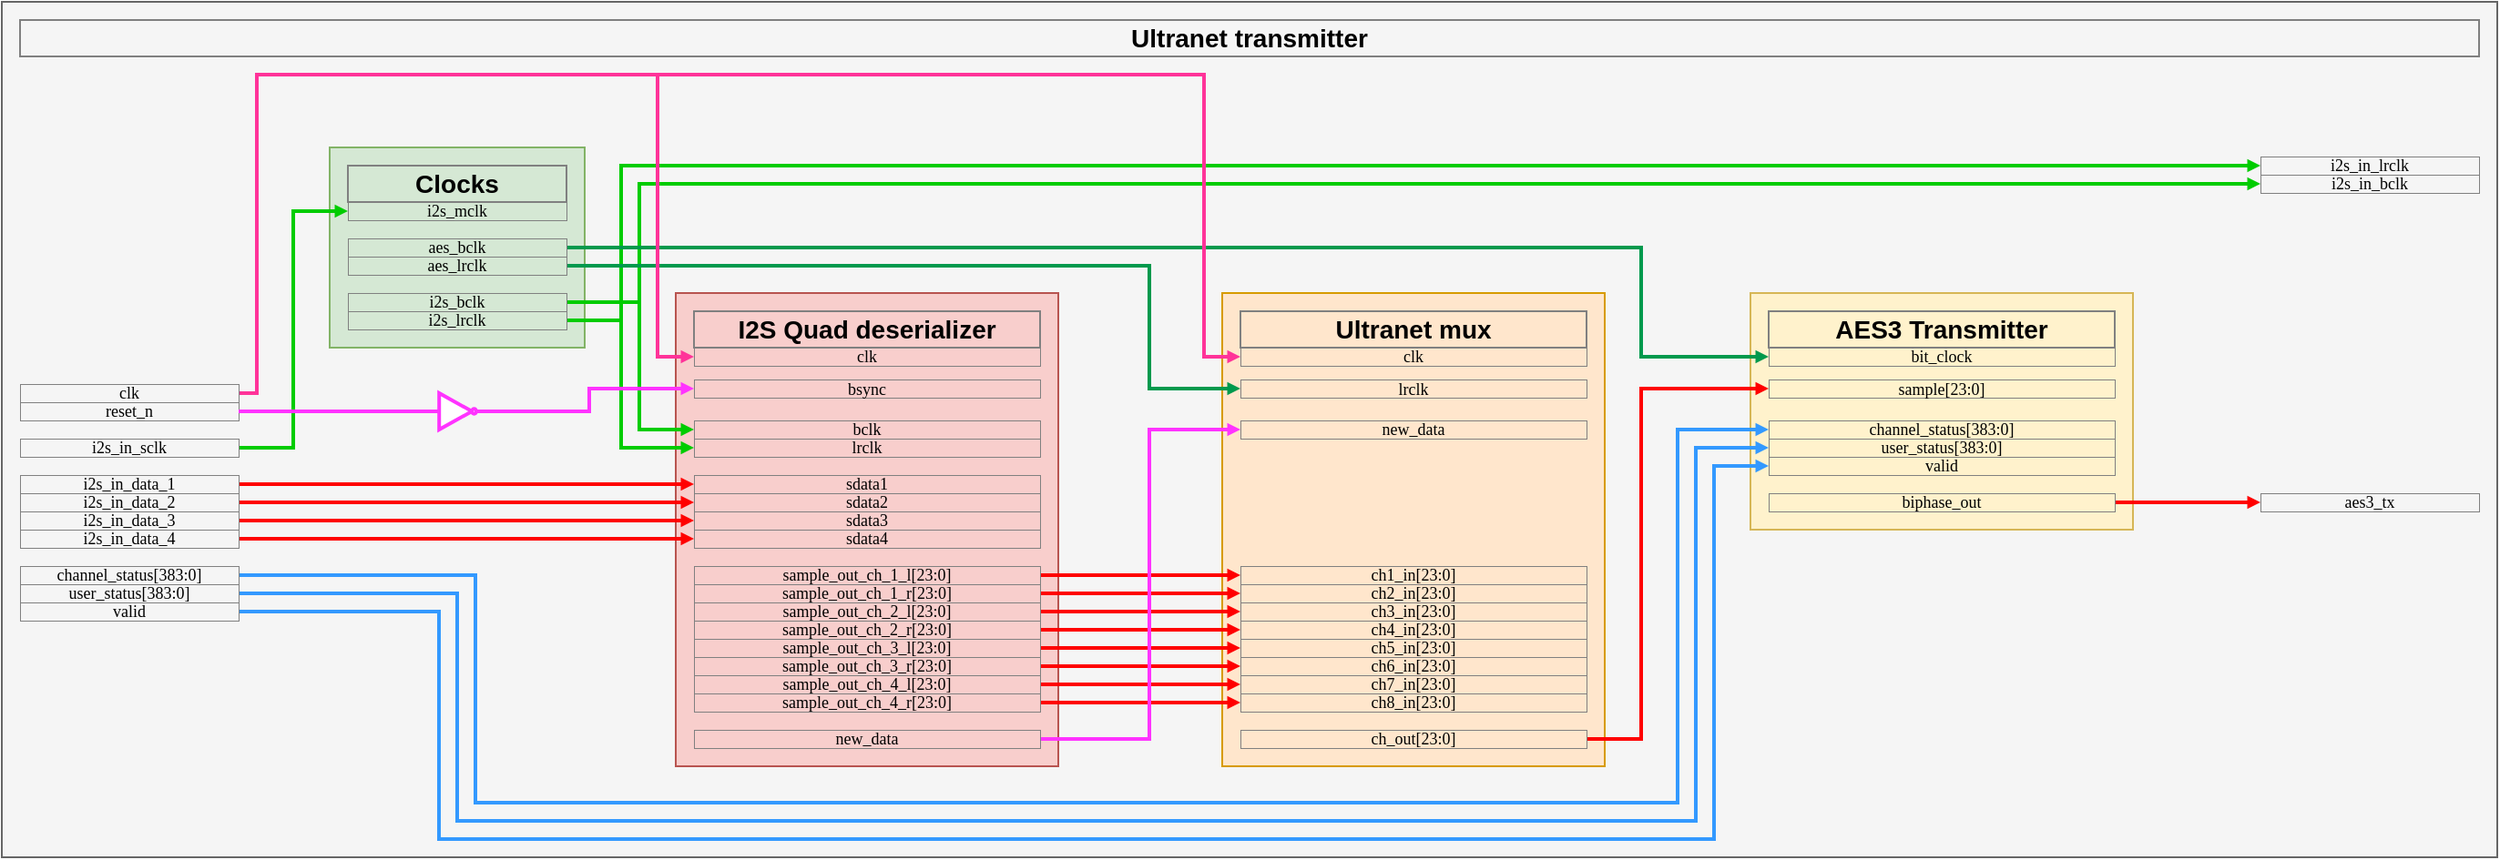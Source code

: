 <mxfile version="24.7.17">
  <diagram name="Page-1" id="yLKYYN4kym3JpWDRvyjv">
    <mxGraphModel dx="2223" dy="744" grid="1" gridSize="10" guides="1" tooltips="1" connect="1" arrows="1" fold="1" page="1" pageScale="1" pageWidth="850" pageHeight="1100" math="0" shadow="0">
      <root>
        <mxCell id="0" />
        <mxCell id="1" parent="0" />
        <mxCell id="mt_XtcyPG28tDqp2J6EG-84" value="" style="rounded=1;whiteSpace=wrap;html=1;fillColor=#f5f5f5;strokeColor=#666666;fontColor=#333333;arcSize=0;" vertex="1" parent="1">
          <mxGeometry x="-60" y="380" width="1370" height="470" as="geometry" />
        </mxCell>
        <mxCell id="mt_XtcyPG28tDqp2J6EG-12" value="" style="rounded=1;whiteSpace=wrap;html=1;fillColor=#f8cecc;strokeColor=#b85450;arcSize=0;" vertex="1" parent="1">
          <mxGeometry x="310" y="540" width="210" height="260" as="geometry" />
        </mxCell>
        <mxCell id="mt_XtcyPG28tDqp2J6EG-51" value="" style="rounded=1;whiteSpace=wrap;html=1;fillColor=#fff2cc;strokeColor=#d6b656;arcSize=0;" vertex="1" parent="1">
          <mxGeometry x="900" y="540" width="210" height="130" as="geometry" />
        </mxCell>
        <mxCell id="mt_XtcyPG28tDqp2J6EG-32" value="" style="rounded=1;whiteSpace=wrap;html=1;fillColor=#ffe6cc;strokeColor=#d79b00;arcSize=0;" vertex="1" parent="1">
          <mxGeometry x="610" y="540" width="210" height="260" as="geometry" />
        </mxCell>
        <mxCell id="mt_XtcyPG28tDqp2J6EG-4" value="" style="rounded=1;whiteSpace=wrap;html=1;fillColor=#d5e8d4;strokeColor=#82b366;arcSize=0;" vertex="1" parent="1">
          <mxGeometry x="120" y="460" width="140" height="110" as="geometry" />
        </mxCell>
        <mxCell id="mt_XtcyPG28tDqp2J6EG-5" value="Clocks" style="text;html=1;align=center;verticalAlign=middle;whiteSpace=wrap;rounded=0;fontSize=14;fontStyle=1;strokeColor=#808080;strokeWidth=1;" vertex="1" parent="1">
          <mxGeometry x="130" y="470" width="120" height="20" as="geometry" />
        </mxCell>
        <mxCell id="mt_XtcyPG28tDqp2J6EG-6" value="i2s_mclk" style="text;html=1;align=center;verticalAlign=middle;whiteSpace=wrap;rounded=0;fontSize=9;fontStyle=0;strokeColor=#808080;strokeWidth=0.5;fontFamily=Lucida Console;" vertex="1" parent="1">
          <mxGeometry x="130" y="490" width="120" height="10" as="geometry" />
        </mxCell>
        <mxCell id="mt_XtcyPG28tDqp2J6EG-66" style="edgeStyle=orthogonalEdgeStyle;rounded=0;orthogonalLoop=1;jettySize=auto;html=1;exitX=1;exitY=0.5;exitDx=0;exitDy=0;entryX=0;entryY=0.5;entryDx=0;entryDy=0;strokeColor=#00CC00;endSize=2;startSize=2;strokeWidth=2;endArrow=block;endFill=1;" edge="1" parent="1" source="mt_XtcyPG28tDqp2J6EG-7" target="mt_XtcyPG28tDqp2J6EG-16">
          <mxGeometry relative="1" as="geometry">
            <Array as="points">
              <mxPoint x="290" y="545" />
              <mxPoint x="290" y="615" />
            </Array>
          </mxGeometry>
        </mxCell>
        <mxCell id="mt_XtcyPG28tDqp2J6EG-113" style="edgeStyle=orthogonalEdgeStyle;rounded=0;orthogonalLoop=1;jettySize=auto;html=1;exitX=1;exitY=0.5;exitDx=0;exitDy=0;entryX=0;entryY=0.5;entryDx=0;entryDy=0;strokeColor=#00CC00;endSize=2;startSize=2;strokeWidth=2;endArrow=block;endFill=1;" edge="1" parent="1" source="mt_XtcyPG28tDqp2J6EG-7" target="mt_XtcyPG28tDqp2J6EG-109">
          <mxGeometry relative="1" as="geometry">
            <mxPoint x="1090" y="360" as="targetPoint" />
            <Array as="points">
              <mxPoint x="290" y="545" />
              <mxPoint x="290" y="480" />
            </Array>
          </mxGeometry>
        </mxCell>
        <mxCell id="mt_XtcyPG28tDqp2J6EG-7" value="i2s_bclk" style="text;html=1;align=center;verticalAlign=middle;whiteSpace=wrap;rounded=0;fontSize=9;fontStyle=0;strokeColor=#808080;strokeWidth=0.5;fontFamily=Lucida Console;" vertex="1" parent="1">
          <mxGeometry x="130" y="540" width="120" height="10" as="geometry" />
        </mxCell>
        <mxCell id="mt_XtcyPG28tDqp2J6EG-65" style="edgeStyle=orthogonalEdgeStyle;rounded=0;orthogonalLoop=1;jettySize=auto;html=1;exitX=1;exitY=0.5;exitDx=0;exitDy=0;entryX=0;entryY=0.5;entryDx=0;entryDy=0;strokeColor=#00CC00;endSize=2;startSize=2;strokeWidth=2;endArrow=block;endFill=1;" edge="1" parent="1" source="mt_XtcyPG28tDqp2J6EG-8" target="mt_XtcyPG28tDqp2J6EG-17">
          <mxGeometry relative="1" as="geometry">
            <Array as="points">
              <mxPoint x="280" y="555" />
              <mxPoint x="280" y="625" />
            </Array>
          </mxGeometry>
        </mxCell>
        <mxCell id="mt_XtcyPG28tDqp2J6EG-114" style="edgeStyle=orthogonalEdgeStyle;rounded=0;orthogonalLoop=1;jettySize=auto;html=1;exitX=1;exitY=0.5;exitDx=0;exitDy=0;entryX=0;entryY=0.5;entryDx=0;entryDy=0;strokeColor=#00CC00;endSize=2;startSize=2;strokeWidth=2;endArrow=block;endFill=1;" edge="1" parent="1" source="mt_XtcyPG28tDqp2J6EG-8" target="mt_XtcyPG28tDqp2J6EG-110">
          <mxGeometry relative="1" as="geometry">
            <Array as="points">
              <mxPoint x="280" y="555" />
              <mxPoint x="280" y="470" />
            </Array>
          </mxGeometry>
        </mxCell>
        <mxCell id="mt_XtcyPG28tDqp2J6EG-8" value="i2s_lrclk" style="text;html=1;align=center;verticalAlign=middle;whiteSpace=wrap;rounded=0;fontSize=9;fontStyle=0;strokeColor=#808080;strokeWidth=0.5;fontFamily=Lucida Console;" vertex="1" parent="1">
          <mxGeometry x="130" y="550" width="120" height="10" as="geometry" />
        </mxCell>
        <mxCell id="mt_XtcyPG28tDqp2J6EG-82" style="edgeStyle=orthogonalEdgeStyle;rounded=0;orthogonalLoop=1;jettySize=auto;html=1;exitX=1;exitY=0.5;exitDx=0;exitDy=0;entryX=0;entryY=0.5;entryDx=0;entryDy=0;strokeColor=#00994D;endSize=2;startSize=2;strokeWidth=2;endArrow=block;endFill=1;" edge="1" parent="1" source="mt_XtcyPG28tDqp2J6EG-9" target="mt_XtcyPG28tDqp2J6EG-53">
          <mxGeometry relative="1" as="geometry">
            <Array as="points">
              <mxPoint x="840" y="515" />
              <mxPoint x="840" y="575" />
            </Array>
          </mxGeometry>
        </mxCell>
        <mxCell id="mt_XtcyPG28tDqp2J6EG-9" value="aes_bclk" style="text;html=1;align=center;verticalAlign=middle;whiteSpace=wrap;rounded=0;fontSize=9;fontStyle=0;strokeColor=#808080;strokeWidth=0.5;fontFamily=Lucida Console;" vertex="1" parent="1">
          <mxGeometry x="130" y="510" width="120" height="10" as="geometry" />
        </mxCell>
        <mxCell id="mt_XtcyPG28tDqp2J6EG-79" style="edgeStyle=orthogonalEdgeStyle;rounded=0;orthogonalLoop=1;jettySize=auto;html=1;exitX=1;exitY=0.5;exitDx=0;exitDy=0;entryX=0;entryY=0.5;entryDx=0;entryDy=0;strokeColor=#00994D;endSize=2;startSize=2;strokeWidth=2;endArrow=block;endFill=1;" edge="1" parent="1" source="mt_XtcyPG28tDqp2J6EG-10" target="mt_XtcyPG28tDqp2J6EG-37">
          <mxGeometry relative="1" as="geometry">
            <Array as="points">
              <mxPoint x="570" y="525" />
              <mxPoint x="570" y="593" />
            </Array>
          </mxGeometry>
        </mxCell>
        <mxCell id="mt_XtcyPG28tDqp2J6EG-10" value="aes_lrclk" style="text;html=1;align=center;verticalAlign=middle;whiteSpace=wrap;rounded=0;fontSize=9;fontStyle=0;strokeColor=#808080;strokeWidth=0.5;fontFamily=Lucida Console;" vertex="1" parent="1">
          <mxGeometry x="130" y="520" width="120" height="10" as="geometry" />
        </mxCell>
        <mxCell id="mt_XtcyPG28tDqp2J6EG-13" value="I2S Quad deserializer" style="text;html=1;align=center;verticalAlign=middle;whiteSpace=wrap;rounded=0;fontSize=14;fontStyle=1;strokeColor=#808080;strokeWidth=1;" vertex="1" parent="1">
          <mxGeometry x="320" y="550" width="190" height="20" as="geometry" />
        </mxCell>
        <mxCell id="mt_XtcyPG28tDqp2J6EG-14" value="clk" style="text;html=1;align=center;verticalAlign=middle;whiteSpace=wrap;rounded=0;fontSize=9;fontStyle=0;strokeColor=#808080;strokeWidth=0.5;fontFamily=Lucida Console;" vertex="1" parent="1">
          <mxGeometry x="320" y="570" width="190" height="10" as="geometry" />
        </mxCell>
        <mxCell id="mt_XtcyPG28tDqp2J6EG-15" value="bsync" style="text;html=1;align=center;verticalAlign=middle;whiteSpace=wrap;rounded=0;fontSize=9;fontStyle=0;strokeColor=#808080;strokeWidth=0.5;fontFamily=Lucida Console;" vertex="1" parent="1">
          <mxGeometry x="320" y="587.5" width="190" height="10" as="geometry" />
        </mxCell>
        <mxCell id="mt_XtcyPG28tDqp2J6EG-16" value="bclk" style="text;html=1;align=center;verticalAlign=middle;whiteSpace=wrap;rounded=0;fontSize=9;fontStyle=0;strokeColor=#808080;strokeWidth=0.5;fontFamily=Lucida Console;" vertex="1" parent="1">
          <mxGeometry x="320" y="610" width="190" height="10" as="geometry" />
        </mxCell>
        <mxCell id="mt_XtcyPG28tDqp2J6EG-17" value="lrclk" style="text;html=1;align=center;verticalAlign=middle;whiteSpace=wrap;rounded=0;fontSize=9;fontStyle=0;strokeColor=#808080;strokeWidth=0.5;fontFamily=Lucida Console;" vertex="1" parent="1">
          <mxGeometry x="320" y="620" width="190" height="10" as="geometry" />
        </mxCell>
        <mxCell id="mt_XtcyPG28tDqp2J6EG-18" value="sdata1" style="text;html=1;align=center;verticalAlign=middle;whiteSpace=wrap;rounded=0;fontSize=9;fontStyle=0;strokeColor=#808080;strokeWidth=0.5;fontFamily=Lucida Console;" vertex="1" parent="1">
          <mxGeometry x="320" y="640" width="190" height="10" as="geometry" />
        </mxCell>
        <mxCell id="mt_XtcyPG28tDqp2J6EG-20" value="sdata2" style="text;html=1;align=center;verticalAlign=middle;whiteSpace=wrap;rounded=0;fontSize=9;fontStyle=0;strokeColor=#808080;strokeWidth=0.5;fontFamily=Lucida Console;" vertex="1" parent="1">
          <mxGeometry x="320" y="650" width="190" height="10" as="geometry" />
        </mxCell>
        <mxCell id="mt_XtcyPG28tDqp2J6EG-21" value="sdata3" style="text;html=1;align=center;verticalAlign=middle;whiteSpace=wrap;rounded=0;fontSize=9;fontStyle=0;strokeColor=#808080;strokeWidth=0.5;fontFamily=Lucida Console;" vertex="1" parent="1">
          <mxGeometry x="320" y="660" width="190" height="10" as="geometry" />
        </mxCell>
        <mxCell id="mt_XtcyPG28tDqp2J6EG-22" value="sdata4" style="text;html=1;align=center;verticalAlign=middle;whiteSpace=wrap;rounded=0;fontSize=9;fontStyle=0;strokeColor=#808080;strokeWidth=0.5;fontFamily=Lucida Console;" vertex="1" parent="1">
          <mxGeometry x="320" y="670" width="190" height="10" as="geometry" />
        </mxCell>
        <mxCell id="mt_XtcyPG28tDqp2J6EG-67" style="edgeStyle=orthogonalEdgeStyle;rounded=0;orthogonalLoop=1;jettySize=auto;html=1;exitX=1;exitY=0.5;exitDx=0;exitDy=0;entryX=0;entryY=0.5;entryDx=0;entryDy=0;fillColor=#f8cecc;strokeColor=#FF0000;endArrow=block;endFill=1;strokeWidth=2;endSize=2;startSize=2;" edge="1" parent="1" source="mt_XtcyPG28tDqp2J6EG-23" target="mt_XtcyPG28tDqp2J6EG-42">
          <mxGeometry relative="1" as="geometry" />
        </mxCell>
        <mxCell id="mt_XtcyPG28tDqp2J6EG-23" value="sample_out_ch_1_l[23:0]" style="text;html=1;align=center;verticalAlign=middle;whiteSpace=wrap;rounded=0;fontSize=9;fontStyle=0;strokeColor=#808080;strokeWidth=0.5;fontFamily=Lucida Console;" vertex="1" parent="1">
          <mxGeometry x="320" y="690" width="190" height="10" as="geometry" />
        </mxCell>
        <mxCell id="mt_XtcyPG28tDqp2J6EG-68" style="edgeStyle=orthogonalEdgeStyle;rounded=0;orthogonalLoop=1;jettySize=auto;html=1;exitX=1;exitY=0.5;exitDx=0;exitDy=0;entryX=0;entryY=0.5;entryDx=0;entryDy=0;fillColor=#f8cecc;strokeColor=#FF0000;endArrow=block;endFill=1;strokeWidth=2;endSize=2;startSize=2;" edge="1" parent="1" source="mt_XtcyPG28tDqp2J6EG-24" target="mt_XtcyPG28tDqp2J6EG-43">
          <mxGeometry relative="1" as="geometry" />
        </mxCell>
        <mxCell id="mt_XtcyPG28tDqp2J6EG-24" value="sample_out_ch_1_r[23:0]" style="text;html=1;align=center;verticalAlign=middle;whiteSpace=wrap;rounded=0;fontSize=9;fontStyle=0;strokeColor=#808080;strokeWidth=0.5;fontFamily=Lucida Console;" vertex="1" parent="1">
          <mxGeometry x="320" y="700" width="190" height="10" as="geometry" />
        </mxCell>
        <mxCell id="mt_XtcyPG28tDqp2J6EG-69" style="edgeStyle=orthogonalEdgeStyle;rounded=0;orthogonalLoop=1;jettySize=auto;html=1;exitX=1;exitY=0.5;exitDx=0;exitDy=0;entryX=0;entryY=0.5;entryDx=0;entryDy=0;fillColor=#f8cecc;strokeColor=#FF0000;endArrow=block;endFill=1;strokeWidth=2;endSize=2;startSize=2;" edge="1" parent="1" source="mt_XtcyPG28tDqp2J6EG-25" target="mt_XtcyPG28tDqp2J6EG-44">
          <mxGeometry relative="1" as="geometry" />
        </mxCell>
        <mxCell id="mt_XtcyPG28tDqp2J6EG-25" value="sample_out_ch_2_l[23:0]" style="text;html=1;align=center;verticalAlign=middle;whiteSpace=wrap;rounded=0;fontSize=9;fontStyle=0;strokeColor=#808080;strokeWidth=0.5;fontFamily=Lucida Console;" vertex="1" parent="1">
          <mxGeometry x="320" y="710" width="190" height="10" as="geometry" />
        </mxCell>
        <mxCell id="mt_XtcyPG28tDqp2J6EG-71" style="edgeStyle=orthogonalEdgeStyle;rounded=0;orthogonalLoop=1;jettySize=auto;html=1;exitX=1;exitY=0.5;exitDx=0;exitDy=0;entryX=0;entryY=0.5;entryDx=0;entryDy=0;fillColor=#f8cecc;strokeColor=#FF0000;endArrow=block;endFill=1;strokeWidth=2;endSize=2;startSize=2;" edge="1" parent="1" source="mt_XtcyPG28tDqp2J6EG-26" target="mt_XtcyPG28tDqp2J6EG-45">
          <mxGeometry relative="1" as="geometry" />
        </mxCell>
        <mxCell id="mt_XtcyPG28tDqp2J6EG-26" value="sample_out_ch_2_r[23:0]" style="text;html=1;align=center;verticalAlign=middle;whiteSpace=wrap;rounded=0;fontSize=9;fontStyle=0;strokeColor=#808080;strokeWidth=0.5;fontFamily=Lucida Console;" vertex="1" parent="1">
          <mxGeometry x="320" y="720" width="190" height="10" as="geometry" />
        </mxCell>
        <mxCell id="mt_XtcyPG28tDqp2J6EG-74" style="edgeStyle=orthogonalEdgeStyle;rounded=0;orthogonalLoop=1;jettySize=auto;html=1;exitX=1;exitY=0.5;exitDx=0;exitDy=0;entryX=0;entryY=0.5;entryDx=0;entryDy=0;fillColor=#f8cecc;strokeColor=#FF0000;endArrow=block;endFill=1;strokeWidth=2;endSize=2;startSize=2;" edge="1" parent="1" source="mt_XtcyPG28tDqp2J6EG-27" target="mt_XtcyPG28tDqp2J6EG-46">
          <mxGeometry relative="1" as="geometry" />
        </mxCell>
        <mxCell id="mt_XtcyPG28tDqp2J6EG-27" value="sample_out_ch_3_l[23:0]" style="text;html=1;align=center;verticalAlign=middle;whiteSpace=wrap;rounded=0;fontSize=9;fontStyle=0;strokeColor=#808080;strokeWidth=0.5;fontFamily=Lucida Console;" vertex="1" parent="1">
          <mxGeometry x="320" y="730" width="190" height="10" as="geometry" />
        </mxCell>
        <mxCell id="mt_XtcyPG28tDqp2J6EG-75" style="edgeStyle=orthogonalEdgeStyle;rounded=0;orthogonalLoop=1;jettySize=auto;html=1;exitX=1;exitY=0.5;exitDx=0;exitDy=0;entryX=0;entryY=0.5;entryDx=0;entryDy=0;fillColor=#f8cecc;strokeColor=#FF0000;endArrow=block;endFill=1;strokeWidth=2;endSize=2;startSize=2;" edge="1" parent="1" source="mt_XtcyPG28tDqp2J6EG-28" target="mt_XtcyPG28tDqp2J6EG-47">
          <mxGeometry relative="1" as="geometry" />
        </mxCell>
        <mxCell id="mt_XtcyPG28tDqp2J6EG-28" value="sample_out_ch_3_r[23:0]" style="text;html=1;align=center;verticalAlign=middle;whiteSpace=wrap;rounded=0;fontSize=9;fontStyle=0;strokeColor=#808080;strokeWidth=0.5;fontFamily=Lucida Console;" vertex="1" parent="1">
          <mxGeometry x="320" y="740" width="190" height="10" as="geometry" />
        </mxCell>
        <mxCell id="mt_XtcyPG28tDqp2J6EG-76" style="edgeStyle=orthogonalEdgeStyle;rounded=0;orthogonalLoop=1;jettySize=auto;html=1;exitX=1;exitY=0.5;exitDx=0;exitDy=0;entryX=0;entryY=0.5;entryDx=0;entryDy=0;fillColor=#f8cecc;strokeColor=#FF0000;endArrow=block;endFill=1;strokeWidth=2;endSize=2;startSize=2;" edge="1" parent="1" source="mt_XtcyPG28tDqp2J6EG-29" target="mt_XtcyPG28tDqp2J6EG-48">
          <mxGeometry relative="1" as="geometry" />
        </mxCell>
        <mxCell id="mt_XtcyPG28tDqp2J6EG-29" value="sample_out_ch_4_l[23:0]" style="text;html=1;align=center;verticalAlign=middle;whiteSpace=wrap;rounded=0;fontSize=9;fontStyle=0;strokeColor=#808080;strokeWidth=0.5;fontFamily=Lucida Console;" vertex="1" parent="1">
          <mxGeometry x="320" y="750" width="190" height="10" as="geometry" />
        </mxCell>
        <mxCell id="mt_XtcyPG28tDqp2J6EG-77" style="edgeStyle=orthogonalEdgeStyle;rounded=0;orthogonalLoop=1;jettySize=auto;html=1;exitX=1;exitY=0.5;exitDx=0;exitDy=0;entryX=0;entryY=0.5;entryDx=0;entryDy=0;fillColor=#f8cecc;strokeColor=#FF0000;endArrow=block;endFill=1;strokeWidth=2;endSize=2;startSize=2;" edge="1" parent="1" source="mt_XtcyPG28tDqp2J6EG-30" target="mt_XtcyPG28tDqp2J6EG-49">
          <mxGeometry relative="1" as="geometry" />
        </mxCell>
        <mxCell id="mt_XtcyPG28tDqp2J6EG-30" value="sample_out_ch_4_r[23:0]" style="text;html=1;align=center;verticalAlign=middle;whiteSpace=wrap;rounded=0;fontSize=9;fontStyle=0;strokeColor=#808080;strokeWidth=0.5;fontFamily=Lucida Console;" vertex="1" parent="1">
          <mxGeometry x="320" y="760" width="190" height="10" as="geometry" />
        </mxCell>
        <mxCell id="mt_XtcyPG28tDqp2J6EG-78" style="edgeStyle=orthogonalEdgeStyle;rounded=0;orthogonalLoop=1;jettySize=auto;html=1;exitX=1;exitY=0.5;exitDx=0;exitDy=0;entryX=0;entryY=0.5;entryDx=0;entryDy=0;strokeColor=#FF33FF;strokeWidth=2;endSize=2;endArrow=block;endFill=1;" edge="1" parent="1" source="mt_XtcyPG28tDqp2J6EG-31" target="mt_XtcyPG28tDqp2J6EG-35">
          <mxGeometry relative="1" as="geometry">
            <mxPoint x="560" y="610" as="targetPoint" />
            <Array as="points">
              <mxPoint x="570" y="785" />
              <mxPoint x="570" y="615" />
            </Array>
          </mxGeometry>
        </mxCell>
        <mxCell id="mt_XtcyPG28tDqp2J6EG-31" value="new_data" style="text;html=1;align=center;verticalAlign=middle;whiteSpace=wrap;rounded=0;fontSize=9;fontStyle=0;strokeColor=#808080;strokeWidth=0.5;fontFamily=Lucida Console;" vertex="1" parent="1">
          <mxGeometry x="320" y="780" width="190" height="10" as="geometry" />
        </mxCell>
        <mxCell id="mt_XtcyPG28tDqp2J6EG-33" value="Ultranet mux" style="text;html=1;align=center;verticalAlign=middle;whiteSpace=wrap;rounded=0;fontSize=14;fontStyle=1;strokeColor=#808080;strokeWidth=1;" vertex="1" parent="1">
          <mxGeometry x="620" y="550" width="190" height="20" as="geometry" />
        </mxCell>
        <mxCell id="mt_XtcyPG28tDqp2J6EG-34" value="clk" style="text;html=1;align=center;verticalAlign=middle;whiteSpace=wrap;rounded=0;fontSize=9;fontStyle=0;strokeColor=#808080;strokeWidth=0.5;fontFamily=Lucida Console;" vertex="1" parent="1">
          <mxGeometry x="620" y="570" width="190" height="10" as="geometry" />
        </mxCell>
        <mxCell id="mt_XtcyPG28tDqp2J6EG-35" value="new_data" style="text;html=1;align=center;verticalAlign=middle;whiteSpace=wrap;rounded=0;fontSize=9;fontStyle=0;strokeColor=#808080;strokeWidth=0.5;fontFamily=Lucida Console;" vertex="1" parent="1">
          <mxGeometry x="620" y="610" width="190" height="10" as="geometry" />
        </mxCell>
        <mxCell id="mt_XtcyPG28tDqp2J6EG-37" value="lrclk" style="text;html=1;align=center;verticalAlign=middle;whiteSpace=wrap;rounded=0;fontSize=9;fontStyle=0;strokeColor=#808080;strokeWidth=0.5;fontFamily=Lucida Console;" vertex="1" parent="1">
          <mxGeometry x="620" y="587.5" width="190" height="10" as="geometry" />
        </mxCell>
        <mxCell id="mt_XtcyPG28tDqp2J6EG-42" value="ch1_in[23:0]" style="text;html=1;align=center;verticalAlign=middle;whiteSpace=wrap;rounded=0;fontSize=9;fontStyle=0;strokeColor=#808080;strokeWidth=0.5;fontFamily=Lucida Console;" vertex="1" parent="1">
          <mxGeometry x="620" y="690" width="190" height="10" as="geometry" />
        </mxCell>
        <mxCell id="mt_XtcyPG28tDqp2J6EG-43" value="ch2&lt;span style=&quot;background-color: initial; font-size: 9px;&quot;&gt;_in&lt;/span&gt;[23:0]" style="text;html=1;align=center;verticalAlign=middle;whiteSpace=wrap;rounded=0;fontSize=9;fontStyle=0;strokeColor=#808080;strokeWidth=0.5;fontFamily=Lucida Console;" vertex="1" parent="1">
          <mxGeometry x="620" y="700" width="190" height="10" as="geometry" />
        </mxCell>
        <mxCell id="mt_XtcyPG28tDqp2J6EG-44" value="ch3_in[23:0]" style="text;html=1;align=center;verticalAlign=middle;whiteSpace=wrap;rounded=0;fontSize=9;fontStyle=0;strokeColor=#808080;strokeWidth=0.5;fontFamily=Lucida Console;" vertex="1" parent="1">
          <mxGeometry x="620" y="710" width="190" height="10" as="geometry" />
        </mxCell>
        <mxCell id="mt_XtcyPG28tDqp2J6EG-45" value="ch4_in[23:0]" style="text;html=1;align=center;verticalAlign=middle;whiteSpace=wrap;rounded=0;fontSize=9;fontStyle=0;strokeColor=#808080;strokeWidth=0.5;fontFamily=Lucida Console;" vertex="1" parent="1">
          <mxGeometry x="620" y="720" width="190" height="10" as="geometry" />
        </mxCell>
        <mxCell id="mt_XtcyPG28tDqp2J6EG-46" value="ch5_in[23:0]" style="text;html=1;align=center;verticalAlign=middle;whiteSpace=wrap;rounded=0;fontSize=9;fontStyle=0;strokeColor=#808080;strokeWidth=0.5;fontFamily=Lucida Console;" vertex="1" parent="1">
          <mxGeometry x="620" y="730" width="190" height="10" as="geometry" />
        </mxCell>
        <mxCell id="mt_XtcyPG28tDqp2J6EG-47" value="ch6_in[23:0]" style="text;html=1;align=center;verticalAlign=middle;whiteSpace=wrap;rounded=0;fontSize=9;fontStyle=0;strokeColor=#808080;strokeWidth=0.5;fontFamily=Lucida Console;" vertex="1" parent="1">
          <mxGeometry x="620" y="740" width="190" height="10" as="geometry" />
        </mxCell>
        <mxCell id="mt_XtcyPG28tDqp2J6EG-48" value="ch7_in[23:0]" style="text;html=1;align=center;verticalAlign=middle;whiteSpace=wrap;rounded=0;fontSize=9;fontStyle=0;strokeColor=#808080;strokeWidth=0.5;fontFamily=Lucida Console;" vertex="1" parent="1">
          <mxGeometry x="620" y="750" width="190" height="10" as="geometry" />
        </mxCell>
        <mxCell id="mt_XtcyPG28tDqp2J6EG-49" value="ch8_in[23:0]" style="text;html=1;align=center;verticalAlign=middle;whiteSpace=wrap;rounded=0;fontSize=9;fontStyle=0;strokeColor=#808080;strokeWidth=0.5;fontFamily=Lucida Console;" vertex="1" parent="1">
          <mxGeometry x="620" y="760" width="190" height="10" as="geometry" />
        </mxCell>
        <mxCell id="mt_XtcyPG28tDqp2J6EG-83" style="edgeStyle=orthogonalEdgeStyle;rounded=0;orthogonalLoop=1;jettySize=auto;html=1;exitX=1;exitY=0.5;exitDx=0;exitDy=0;entryX=0;entryY=0.5;entryDx=0;entryDy=0;fillColor=#f8cecc;strokeColor=#FF0000;endArrow=block;endFill=1;strokeWidth=2;endSize=2;startSize=2;fontSize=9;" edge="1" parent="1" source="mt_XtcyPG28tDqp2J6EG-50" target="mt_XtcyPG28tDqp2J6EG-54">
          <mxGeometry relative="1" as="geometry">
            <Array as="points">
              <mxPoint x="840" y="785" />
              <mxPoint x="840" y="592" />
            </Array>
          </mxGeometry>
        </mxCell>
        <mxCell id="mt_XtcyPG28tDqp2J6EG-50" value="ch_out[23:0]" style="text;html=1;align=center;verticalAlign=middle;whiteSpace=wrap;rounded=0;fontSize=9;fontStyle=0;strokeColor=#808080;strokeWidth=0.5;fontFamily=Lucida Console;" vertex="1" parent="1">
          <mxGeometry x="620" y="780" width="190" height="10" as="geometry" />
        </mxCell>
        <mxCell id="mt_XtcyPG28tDqp2J6EG-52" value="AES3 Transmitter" style="text;html=1;align=center;verticalAlign=middle;whiteSpace=wrap;rounded=0;fontSize=14;fontStyle=1;strokeColor=#808080;strokeWidth=1;" vertex="1" parent="1">
          <mxGeometry x="910" y="550" width="190" height="20" as="geometry" />
        </mxCell>
        <mxCell id="mt_XtcyPG28tDqp2J6EG-53" value="bit_clock" style="text;html=1;align=center;verticalAlign=middle;whiteSpace=wrap;rounded=0;fontSize=9;fontStyle=0;strokeColor=#808080;strokeWidth=0.5;fontFamily=Lucida Console;" vertex="1" parent="1">
          <mxGeometry x="910" y="570" width="190" height="10" as="geometry" />
        </mxCell>
        <mxCell id="mt_XtcyPG28tDqp2J6EG-54" value="sample[23:0]" style="text;html=1;align=center;verticalAlign=middle;whiteSpace=wrap;rounded=0;fontSize=9;fontStyle=0;strokeColor=#808080;strokeWidth=0.5;fontFamily=Lucida Console;" vertex="1" parent="1">
          <mxGeometry x="910" y="587.5" width="190" height="10" as="geometry" />
        </mxCell>
        <mxCell id="mt_XtcyPG28tDqp2J6EG-55" value="user_status[383:0]" style="text;html=1;align=center;verticalAlign=middle;whiteSpace=wrap;rounded=0;fontSize=9;fontStyle=0;strokeColor=#808080;strokeWidth=0.5;fontFamily=Lucida Console;" vertex="1" parent="1">
          <mxGeometry x="910" y="620" width="190" height="10" as="geometry" />
        </mxCell>
        <mxCell id="mt_XtcyPG28tDqp2J6EG-112" style="edgeStyle=orthogonalEdgeStyle;rounded=0;orthogonalLoop=1;jettySize=auto;html=1;exitX=1;exitY=0.5;exitDx=0;exitDy=0;entryX=0;entryY=0.5;entryDx=0;entryDy=0;fillColor=#f8cecc;strokeColor=#FF0000;endArrow=block;endFill=1;strokeWidth=2;endSize=2;startSize=2;fontSize=9;" edge="1" parent="1" source="mt_XtcyPG28tDqp2J6EG-64" target="mt_XtcyPG28tDqp2J6EG-111">
          <mxGeometry relative="1" as="geometry" />
        </mxCell>
        <mxCell id="mt_XtcyPG28tDqp2J6EG-64" value="biphase_out" style="text;html=1;align=center;verticalAlign=middle;whiteSpace=wrap;rounded=0;fontSize=9;fontStyle=0;strokeColor=#808080;strokeWidth=0.5;fontFamily=Lucida Console;" vertex="1" parent="1">
          <mxGeometry x="910" y="650" width="190" height="10" as="geometry" />
        </mxCell>
        <mxCell id="mt_XtcyPG28tDqp2J6EG-80" value="channel_status[383:0]" style="text;html=1;align=center;verticalAlign=middle;whiteSpace=wrap;rounded=0;fontSize=9;fontStyle=0;strokeColor=#808080;strokeWidth=0.5;fontFamily=Lucida Console;" vertex="1" parent="1">
          <mxGeometry x="910" y="610" width="190" height="10" as="geometry" />
        </mxCell>
        <mxCell id="mt_XtcyPG28tDqp2J6EG-81" value="valid" style="text;html=1;align=center;verticalAlign=middle;whiteSpace=wrap;rounded=0;fontSize=9;fontStyle=0;strokeColor=#808080;strokeWidth=0.5;fontFamily=Lucida Console;" vertex="1" parent="1">
          <mxGeometry x="910" y="630" width="190" height="10" as="geometry" />
        </mxCell>
        <mxCell id="mt_XtcyPG28tDqp2J6EG-103" style="edgeStyle=orthogonalEdgeStyle;rounded=0;orthogonalLoop=1;jettySize=auto;html=1;exitX=1;exitY=0.5;exitDx=0;exitDy=0;entryX=0;entryY=0.5;entryDx=0;entryDy=0;strokeColor=#FF3399;strokeWidth=2;endArrow=block;endFill=1;endSize=2;" edge="1" parent="1" source="mt_XtcyPG28tDqp2J6EG-85" target="mt_XtcyPG28tDqp2J6EG-14">
          <mxGeometry relative="1" as="geometry">
            <Array as="points">
              <mxPoint x="80" y="595" />
              <mxPoint x="80" y="420" />
              <mxPoint x="300" y="420" />
              <mxPoint x="300" y="575" />
            </Array>
          </mxGeometry>
        </mxCell>
        <mxCell id="mt_XtcyPG28tDqp2J6EG-104" style="edgeStyle=orthogonalEdgeStyle;rounded=0;orthogonalLoop=1;jettySize=auto;html=1;exitX=1;exitY=0.5;exitDx=0;exitDy=0;entryX=0;entryY=0.5;entryDx=0;entryDy=0;strokeColor=#FF3399;strokeWidth=2;endArrow=block;endFill=1;endSize=2;" edge="1" parent="1" source="mt_XtcyPG28tDqp2J6EG-85" target="mt_XtcyPG28tDqp2J6EG-34">
          <mxGeometry relative="1" as="geometry">
            <Array as="points">
              <mxPoint x="80" y="595" />
              <mxPoint x="80" y="420" />
              <mxPoint x="600" y="420" />
              <mxPoint x="600" y="575" />
            </Array>
          </mxGeometry>
        </mxCell>
        <mxCell id="mt_XtcyPG28tDqp2J6EG-85" value="clk" style="text;html=1;align=center;verticalAlign=middle;whiteSpace=wrap;rounded=0;fontSize=9;fontStyle=0;strokeColor=#808080;strokeWidth=0.5;fontFamily=Lucida Console;" vertex="1" parent="1">
          <mxGeometry x="-50" y="590" width="120" height="10" as="geometry" />
        </mxCell>
        <mxCell id="mt_XtcyPG28tDqp2J6EG-86" value="reset_n" style="text;html=1;align=center;verticalAlign=middle;whiteSpace=wrap;rounded=0;fontSize=9;fontStyle=0;strokeColor=#808080;strokeWidth=0.5;fontFamily=Lucida Console;" vertex="1" parent="1">
          <mxGeometry x="-50" y="600" width="120" height="10" as="geometry" />
        </mxCell>
        <mxCell id="mt_XtcyPG28tDqp2J6EG-95" style="edgeStyle=orthogonalEdgeStyle;rounded=0;orthogonalLoop=1;jettySize=auto;html=1;exitX=1;exitY=0.5;exitDx=0;exitDy=0;entryX=0;entryY=0.5;entryDx=0;entryDy=0;strokeColor=#00CC00;endSize=2;startSize=2;strokeWidth=2;endArrow=block;endFill=1;" edge="1" parent="1" source="mt_XtcyPG28tDqp2J6EG-87" target="mt_XtcyPG28tDqp2J6EG-6">
          <mxGeometry relative="1" as="geometry" />
        </mxCell>
        <mxCell id="mt_XtcyPG28tDqp2J6EG-87" value="i2s_in_sclk" style="text;html=1;align=center;verticalAlign=middle;whiteSpace=wrap;rounded=0;fontSize=9;fontStyle=0;strokeColor=#808080;strokeWidth=0.5;fontFamily=Lucida Console;" vertex="1" parent="1">
          <mxGeometry x="-50" y="620" width="120" height="10" as="geometry" />
        </mxCell>
        <mxCell id="mt_XtcyPG28tDqp2J6EG-96" style="edgeStyle=orthogonalEdgeStyle;rounded=0;orthogonalLoop=1;jettySize=auto;html=1;exitX=1;exitY=0.5;exitDx=0;exitDy=0;fillColor=#f8cecc;strokeColor=#FF0000;endArrow=block;endFill=1;strokeWidth=2;endSize=2;startSize=2;" edge="1" parent="1" source="mt_XtcyPG28tDqp2J6EG-88" target="mt_XtcyPG28tDqp2J6EG-18">
          <mxGeometry relative="1" as="geometry" />
        </mxCell>
        <mxCell id="mt_XtcyPG28tDqp2J6EG-88" value="i2s_in_data_1" style="text;html=1;align=center;verticalAlign=middle;whiteSpace=wrap;rounded=0;fontSize=9;fontStyle=0;strokeColor=#808080;strokeWidth=0.5;fontFamily=Lucida Console;" vertex="1" parent="1">
          <mxGeometry x="-50" y="640" width="120" height="10" as="geometry" />
        </mxCell>
        <mxCell id="mt_XtcyPG28tDqp2J6EG-97" style="edgeStyle=orthogonalEdgeStyle;rounded=0;orthogonalLoop=1;jettySize=auto;html=1;exitX=1;exitY=0.5;exitDx=0;exitDy=0;fillColor=#f8cecc;strokeColor=#FF0000;endArrow=block;endFill=1;strokeWidth=2;endSize=2;startSize=2;" edge="1" parent="1" source="mt_XtcyPG28tDqp2J6EG-89" target="mt_XtcyPG28tDqp2J6EG-20">
          <mxGeometry relative="1" as="geometry" />
        </mxCell>
        <mxCell id="mt_XtcyPG28tDqp2J6EG-89" value="i2s_in_data_2" style="text;html=1;align=center;verticalAlign=middle;whiteSpace=wrap;rounded=0;fontSize=9;fontStyle=0;strokeColor=#808080;strokeWidth=0.5;fontFamily=Lucida Console;" vertex="1" parent="1">
          <mxGeometry x="-50" y="650" width="120" height="10" as="geometry" />
        </mxCell>
        <mxCell id="mt_XtcyPG28tDqp2J6EG-98" style="edgeStyle=orthogonalEdgeStyle;rounded=0;orthogonalLoop=1;jettySize=auto;html=1;exitX=1;exitY=0.5;exitDx=0;exitDy=0;fillColor=#f8cecc;strokeColor=#FF0000;endArrow=block;endFill=1;strokeWidth=2;endSize=2;startSize=2;" edge="1" parent="1" source="mt_XtcyPG28tDqp2J6EG-90" target="mt_XtcyPG28tDqp2J6EG-21">
          <mxGeometry relative="1" as="geometry" />
        </mxCell>
        <mxCell id="mt_XtcyPG28tDqp2J6EG-90" value="i2s_in_data_3" style="text;html=1;align=center;verticalAlign=middle;whiteSpace=wrap;rounded=0;fontSize=9;fontStyle=0;strokeColor=#808080;strokeWidth=0.5;fontFamily=Lucida Console;" vertex="1" parent="1">
          <mxGeometry x="-50" y="660" width="120" height="10" as="geometry" />
        </mxCell>
        <mxCell id="mt_XtcyPG28tDqp2J6EG-99" style="edgeStyle=orthogonalEdgeStyle;rounded=0;orthogonalLoop=1;jettySize=auto;html=1;exitX=1;exitY=0.5;exitDx=0;exitDy=0;entryX=0;entryY=0.5;entryDx=0;entryDy=0;fillColor=#f8cecc;strokeColor=#FF0000;endArrow=block;endFill=1;strokeWidth=2;endSize=2;startSize=2;" edge="1" parent="1" source="mt_XtcyPG28tDqp2J6EG-91" target="mt_XtcyPG28tDqp2J6EG-22">
          <mxGeometry relative="1" as="geometry" />
        </mxCell>
        <mxCell id="mt_XtcyPG28tDqp2J6EG-91" value="i2s_in_data_4" style="text;html=1;align=center;verticalAlign=middle;whiteSpace=wrap;rounded=0;fontSize=9;fontStyle=0;strokeColor=#808080;strokeWidth=0.5;fontFamily=Lucida Console;" vertex="1" parent="1">
          <mxGeometry x="-50" y="670" width="120" height="10" as="geometry" />
        </mxCell>
        <mxCell id="mt_XtcyPG28tDqp2J6EG-100" style="edgeStyle=orthogonalEdgeStyle;rounded=0;orthogonalLoop=1;jettySize=auto;html=1;exitX=1;exitY=0.5;exitDx=0;exitDy=0;entryX=0;entryY=0.5;entryDx=0;entryDy=0;strokeColor=#3399FF;strokeWidth=2;endSize=2;startSize=2;endArrow=block;endFill=1;" edge="1" parent="1" source="mt_XtcyPG28tDqp2J6EG-92" target="mt_XtcyPG28tDqp2J6EG-80">
          <mxGeometry relative="1" as="geometry">
            <Array as="points">
              <mxPoint x="200" y="695" />
              <mxPoint x="200" y="820" />
              <mxPoint x="860" y="820" />
              <mxPoint x="860" y="615" />
            </Array>
          </mxGeometry>
        </mxCell>
        <mxCell id="mt_XtcyPG28tDqp2J6EG-92" value="channel_status[383:0]" style="text;html=1;align=center;verticalAlign=middle;whiteSpace=wrap;rounded=0;fontSize=9;fontStyle=0;strokeColor=#808080;strokeWidth=0.5;fontFamily=Lucida Console;" vertex="1" parent="1">
          <mxGeometry x="-50" y="690" width="120" height="10" as="geometry" />
        </mxCell>
        <mxCell id="mt_XtcyPG28tDqp2J6EG-101" style="edgeStyle=orthogonalEdgeStyle;rounded=0;orthogonalLoop=1;jettySize=auto;html=1;exitX=1;exitY=0.5;exitDx=0;exitDy=0;entryX=0;entryY=0.5;entryDx=0;entryDy=0;strokeColor=#3399FF;strokeWidth=2;endSize=2;startSize=2;endArrow=block;endFill=1;" edge="1" parent="1" source="mt_XtcyPG28tDqp2J6EG-93" target="mt_XtcyPG28tDqp2J6EG-55">
          <mxGeometry relative="1" as="geometry">
            <Array as="points">
              <mxPoint x="190" y="705" />
              <mxPoint x="190" y="830" />
              <mxPoint x="870" y="830" />
              <mxPoint x="870" y="625" />
            </Array>
          </mxGeometry>
        </mxCell>
        <mxCell id="mt_XtcyPG28tDqp2J6EG-93" value="user_status[383:0]" style="text;html=1;align=center;verticalAlign=middle;whiteSpace=wrap;rounded=0;fontSize=9;fontStyle=0;strokeColor=#808080;strokeWidth=0.5;fontFamily=Lucida Console;" vertex="1" parent="1">
          <mxGeometry x="-50" y="700" width="120" height="10" as="geometry" />
        </mxCell>
        <mxCell id="mt_XtcyPG28tDqp2J6EG-102" style="edgeStyle=orthogonalEdgeStyle;rounded=0;orthogonalLoop=1;jettySize=auto;html=1;exitX=1;exitY=0.5;exitDx=0;exitDy=0;entryX=0;entryY=0.5;entryDx=0;entryDy=0;strokeColor=#3399FF;strokeWidth=2;endSize=2;startSize=2;endArrow=block;endFill=1;" edge="1" parent="1" source="mt_XtcyPG28tDqp2J6EG-94" target="mt_XtcyPG28tDqp2J6EG-81">
          <mxGeometry relative="1" as="geometry">
            <Array as="points">
              <mxPoint x="180" y="715" />
              <mxPoint x="180" y="840" />
              <mxPoint x="880" y="840" />
              <mxPoint x="880" y="635" />
            </Array>
          </mxGeometry>
        </mxCell>
        <mxCell id="mt_XtcyPG28tDqp2J6EG-94" value="valid" style="text;html=1;align=center;verticalAlign=middle;whiteSpace=wrap;rounded=0;fontSize=9;fontStyle=0;strokeColor=#808080;strokeWidth=0.5;fontFamily=Lucida Console;" vertex="1" parent="1">
          <mxGeometry x="-50" y="710" width="120" height="10" as="geometry" />
        </mxCell>
        <mxCell id="mt_XtcyPG28tDqp2J6EG-108" style="edgeStyle=orthogonalEdgeStyle;rounded=0;orthogonalLoop=1;jettySize=auto;html=1;exitX=1;exitY=0.5;exitDx=0;exitDy=0;exitPerimeter=0;entryX=0;entryY=0.5;entryDx=0;entryDy=0;strokeColor=#FF33FF;strokeWidth=2;endSize=2;endArrow=block;endFill=1;" edge="1" parent="1" source="mt_XtcyPG28tDqp2J6EG-106" target="mt_XtcyPG28tDqp2J6EG-15">
          <mxGeometry relative="1" as="geometry" />
        </mxCell>
        <mxCell id="mt_XtcyPG28tDqp2J6EG-106" value="" style="verticalLabelPosition=bottom;shadow=0;dashed=0;align=center;html=1;verticalAlign=top;shape=mxgraph.electrical.logic_gates.inverter_2;strokeColor=#FF33FF;strokeWidth=2;" vertex="1" parent="1">
          <mxGeometry x="175" y="595" width="30" height="20" as="geometry" />
        </mxCell>
        <mxCell id="mt_XtcyPG28tDqp2J6EG-107" style="edgeStyle=orthogonalEdgeStyle;rounded=0;orthogonalLoop=1;jettySize=auto;html=1;exitX=1;exitY=0.5;exitDx=0;exitDy=0;entryX=0;entryY=0.5;entryDx=0;entryDy=0;entryPerimeter=0;endArrow=none;endFill=0;strokeColor=#FF33FF;strokeWidth=2;" edge="1" parent="1" source="mt_XtcyPG28tDqp2J6EG-86" target="mt_XtcyPG28tDqp2J6EG-106">
          <mxGeometry relative="1" as="geometry" />
        </mxCell>
        <mxCell id="mt_XtcyPG28tDqp2J6EG-109" value="i2s_in_bclk" style="text;html=1;align=center;verticalAlign=middle;whiteSpace=wrap;rounded=0;fontSize=9;fontStyle=0;strokeColor=#808080;strokeWidth=0.5;fontFamily=Lucida Console;" vertex="1" parent="1">
          <mxGeometry x="1180" y="475" width="120" height="10" as="geometry" />
        </mxCell>
        <mxCell id="mt_XtcyPG28tDqp2J6EG-110" value="i2s_in_lrclk" style="text;html=1;align=center;verticalAlign=middle;whiteSpace=wrap;rounded=0;fontSize=9;fontStyle=0;strokeColor=#808080;strokeWidth=0.5;fontFamily=Lucida Console;" vertex="1" parent="1">
          <mxGeometry x="1180" y="465" width="120" height="10" as="geometry" />
        </mxCell>
        <mxCell id="mt_XtcyPG28tDqp2J6EG-111" value="aes3_tx" style="text;html=1;align=center;verticalAlign=middle;whiteSpace=wrap;rounded=0;fontSize=9;fontStyle=0;strokeColor=#808080;strokeWidth=0.5;fontFamily=Lucida Console;" vertex="1" parent="1">
          <mxGeometry x="1180" y="650" width="120" height="10" as="geometry" />
        </mxCell>
        <mxCell id="mt_XtcyPG28tDqp2J6EG-115" value="Ultranet transmitter" style="text;html=1;align=center;verticalAlign=middle;whiteSpace=wrap;rounded=0;fontSize=14;fontStyle=1;strokeColor=#808080;strokeWidth=1;" vertex="1" parent="1">
          <mxGeometry x="-50" y="390" width="1350" height="20" as="geometry" />
        </mxCell>
      </root>
    </mxGraphModel>
  </diagram>
</mxfile>

